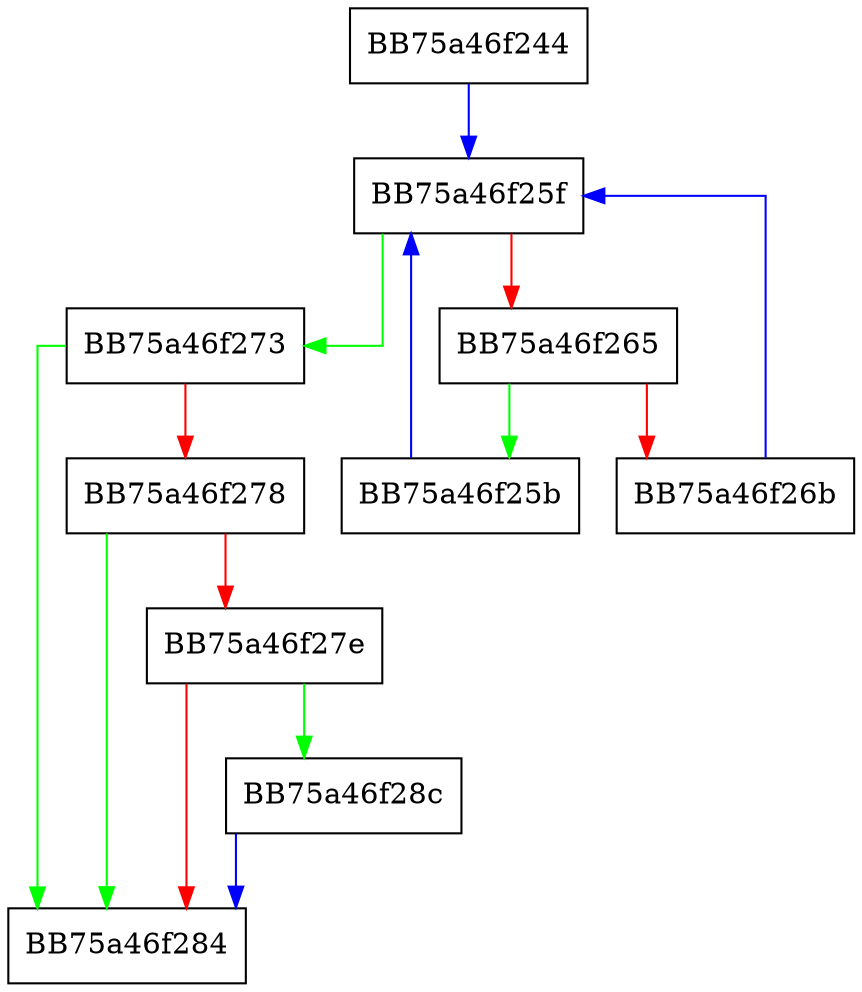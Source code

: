 digraph syntax_type {
  node [shape="box"];
  graph [splines=ortho];
  BB75a46f244 -> BB75a46f25f [color="blue"];
  BB75a46f25b -> BB75a46f25f [color="blue"];
  BB75a46f25f -> BB75a46f273 [color="green"];
  BB75a46f25f -> BB75a46f265 [color="red"];
  BB75a46f265 -> BB75a46f25b [color="green"];
  BB75a46f265 -> BB75a46f26b [color="red"];
  BB75a46f26b -> BB75a46f25f [color="blue"];
  BB75a46f273 -> BB75a46f284 [color="green"];
  BB75a46f273 -> BB75a46f278 [color="red"];
  BB75a46f278 -> BB75a46f284 [color="green"];
  BB75a46f278 -> BB75a46f27e [color="red"];
  BB75a46f27e -> BB75a46f28c [color="green"];
  BB75a46f27e -> BB75a46f284 [color="red"];
  BB75a46f28c -> BB75a46f284 [color="blue"];
}